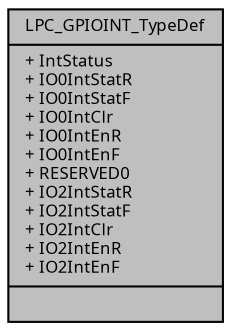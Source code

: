 digraph "LPC_GPIOINT_TypeDef"
{
  edge [fontname="Sans",fontsize="8",labelfontname="Sans",labelfontsize="8"];
  node [fontname="Sans",fontsize="8",shape=record];
  Node1 [label="{LPC_GPIOINT_TypeDef\n|+ IntStatus\l+ IO0IntStatR\l+ IO0IntStatF\l+ IO0IntClr\l+ IO0IntEnR\l+ IO0IntEnF\l+ RESERVED0\l+ IO2IntStatR\l+ IO2IntStatF\l+ IO2IntClr\l+ IO2IntEnR\l+ IO2IntEnF\l|}",height=0.2,width=0.4,color="black", fillcolor="grey75", style="filled", fontcolor="black"];
}
